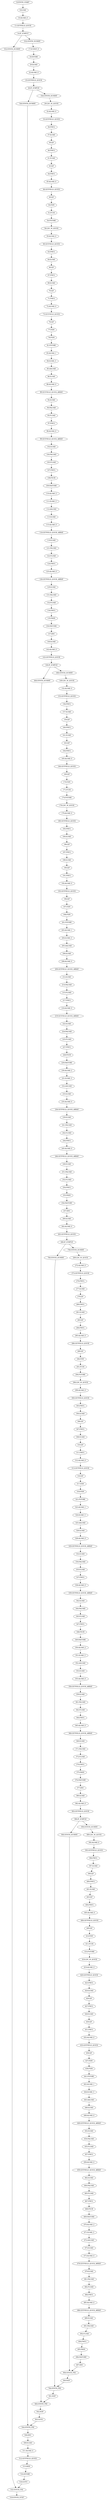 digraph{
"8:SYNTH_START" -> "8:ILOAD";
"8:ILOAD" -> "10:ALOAD_0";
"10:ALOAD_0" -> "11:GETFIELD_QUICK";
"11:GETFIELD_QUICK" -> "14:IF_ICMPGT";
"14:IF_ICMPGT" -> "532:SYNTH_DUMMY";
"14:IF_ICMPGT" -> "-532:SYNTH_DUMMY";
"532:SYNTH_DUMMY" -> "532:SYNTH_PHI";
"-532:SYNTH_DUMMY" -> "17:ICONST_0";
"17:ICONST_0" -> "18:ISTORE";
"18:ISTORE" -> "20:ILOAD";
"20:ILOAD" -> "22:ALOAD_0";
"22:ALOAD_0" -> "23:GETFIELD_QUICK";
"23:GETFIELD_QUICK" -> "26:IF_ICMPGE";
"26:IF_ICMPGE" -> "544:SYNTH_DUMMY";
"26:IF_ICMPGE" -> "-544:SYNTH_DUMMY";
"544:SYNTH_DUMMY" -> "544:SYNTH_PHI";
"-544:SYNTH_DUMMY" -> "29:LDC_W_QUICK";
"29:LDC_W_QUICK" -> "32:ALOAD_0";
"506:IINC" -> "509:ILOAD";
"509:ILOAD" -> "511:ALOAD_0";
"511:ALOAD_0" -> "512:GETFIELD_QUICK";
"512:GETFIELD_QUICK" -> "515:IADD";
"515:IADD" -> "516:ISTORE";
"516:ISTORE" -> "518:GOTO";
"518:GOTO" -> "532:SYNTH_PHI";
"32:ALOAD_0" -> "33:GETFIELD_QUICK";
"33:GETFIELD_QUICK" -> "36:FMUL";
"36:FMUL" -> "37:ILOAD";
"37:ILOAD" -> "39:I2F";
"39:I2F" -> "40:FMUL";
"40:FMUL" -> "41:ILOAD";
"41:ILOAD" -> "43:I2F";
"43:I2F" -> "44:FMUL";
"44:FMUL" -> "45:ALOAD_0";
"45:ALOAD_0" -> "46:GETFIELD_QUICK";
"46:GETFIELD_QUICK" -> "49:I2F";
"49:I2F" -> "50:FDIV";
"50:FDIV" -> "51:FCOS";
"51:FCOS" -> "54:FSTORE";
"54:FSTORE" -> "56:LDC_W_QUICK";
"56:LDC_W_QUICK" -> "59:ALOAD_0";
"59:ALOAD_0" -> "60:GETFIELD_QUICK";
"60:GETFIELD_QUICK" -> "63:FMUL";
"63:FMUL" -> "64:ILOAD";
"64:ILOAD" -> "66:I2F";
"66:I2F" -> "67:FMUL";
"67:FMUL" -> "68:ILOAD";
"68:ILOAD" -> "70:I2F";
"70:I2F" -> "71:FMUL";
"71:FMUL" -> "72:ALOAD_0";
"72:ALOAD_0" -> "73:GETFIELD_QUICK";
"73:GETFIELD_QUICK" -> "76:I2F";
"76:I2F" -> "77:FDIV";
"77:FDIV" -> "78:FSIN";
"78:FSIN" -> "81:FSTORE";
"81:FSTORE" -> "83:ALOAD_1";
"83:ALOAD_1" -> "84:ILOAD_3";
"84:ILOAD_3" -> "85:AALOAD";
"85:AALOAD" -> "86:ILOAD";
"86:ILOAD" -> "88:ALOAD_0";
"88:ALOAD_0" -> "89:GETFIELD_QUICK_ARRAY";
"89:GETFIELD_QUICK_ARRAY" -> "92:ILOAD";
"92:ILOAD" -> "94:FALOAD";
"94:FALOAD" -> "95:FLOAD";
"95:FLOAD" -> "97:FMUL";
"97:FMUL" -> "98:ALOAD_0";
"98:ALOAD_0" -> "99:GETFIELD_QUICK_ARRAY";
"99:GETFIELD_QUICK_ARRAY" -> "102:ILOAD";
"102:ILOAD" -> "104:FALOAD";
"104:FALOAD" -> "105:FLOAD";
"105:FLOAD" -> "107:FMUL";
"107:FMUL" -> "108:FSUB";
"108:FSUB" -> "109:FASTORE";
"109:FASTORE" -> "110:ALOAD_2";
"110:ALOAD_2" -> "111:ILOAD_3";
"111:ILOAD_3" -> "112:AALOAD";
"112:AALOAD" -> "113:ILOAD";
"113:ILOAD" -> "115:ALOAD_0";
"115:ALOAD_0" -> "116:GETFIELD_QUICK_ARRAY";
"116:GETFIELD_QUICK_ARRAY" -> "119:ILOAD";
"119:ILOAD" -> "121:FALOAD";
"121:FALOAD" -> "122:FLOAD";
"122:FLOAD" -> "124:FMUL";
"124:FMUL" -> "125:ALOAD_0";
"125:ALOAD_0" -> "126:GETFIELD_QUICK_ARRAY";
"126:GETFIELD_QUICK_ARRAY" -> "129:ILOAD";
"129:ILOAD" -> "131:FALOAD";
"131:FALOAD" -> "132:FLOAD";
"132:FLOAD" -> "134:FMUL";
"134:FMUL" -> "135:FADD";
"135:FADD" -> "136:FASTORE";
"136:FASTORE" -> "137:IINC";
"137:IINC" -> "140:ILOAD";
"140:ILOAD" -> "142:ALOAD_0";
"142:ALOAD_0" -> "143:GETFIELD_QUICK";
"143:GETFIELD_QUICK" -> "146:IF_ICMPGE";
"146:IF_ICMPGE" -> "664:SYNTH_DUMMY";
"146:IF_ICMPGE" -> "-664:SYNTH_DUMMY";
"664:SYNTH_DUMMY" -> "664:SYNTH_PHI";
"-664:SYNTH_DUMMY" -> "149:LDC_W_QUICK";
"149:LDC_W_QUICK" -> "152:ALOAD_0";
"502:NOP" -> "503:GOTO";
"503:GOTO" -> "544:SYNTH_PHI";
"152:ALOAD_0" -> "153:GETFIELD_QUICK";
"153:GETFIELD_QUICK" -> "156:FMUL";
"156:FMUL" -> "157:ILOAD";
"157:ILOAD" -> "159:I2F";
"159:I2F" -> "160:FMUL";
"160:FMUL" -> "161:ILOAD";
"161:ILOAD" -> "163:I2F";
"163:I2F" -> "164:FMUL";
"164:FMUL" -> "165:ALOAD_0";
"165:ALOAD_0" -> "166:GETFIELD_QUICK";
"166:GETFIELD_QUICK" -> "169:I2F";
"169:I2F" -> "170:FDIV";
"170:FDIV" -> "171:FCOS";
"171:FCOS" -> "174:FSTORE";
"174:FSTORE" -> "176:LDC_W_QUICK";
"176:LDC_W_QUICK" -> "179:ALOAD_0";
"179:ALOAD_0" -> "180:GETFIELD_QUICK";
"180:GETFIELD_QUICK" -> "183:FMUL";
"183:FMUL" -> "184:ILOAD";
"184:ILOAD" -> "186:I2F";
"186:I2F" -> "187:FMUL";
"187:FMUL" -> "188:ILOAD";
"188:ILOAD" -> "190:I2F";
"190:I2F" -> "191:FMUL";
"191:FMUL" -> "192:ALOAD_0";
"192:ALOAD_0" -> "193:GETFIELD_QUICK";
"193:GETFIELD_QUICK" -> "196:I2F";
"196:I2F" -> "197:FDIV";
"197:FDIV" -> "198:FSIN";
"198:FSIN" -> "201:FSTORE";
"201:FSTORE" -> "203:ALOAD_1";
"203:ALOAD_1" -> "204:ILOAD_3";
"204:ILOAD_3" -> "205:AALOAD";
"205:AALOAD" -> "206:ILOAD";
"206:ILOAD" -> "208:ALOAD_0";
"208:ALOAD_0" -> "209:GETFIELD_QUICK_ARRAY";
"209:GETFIELD_QUICK_ARRAY" -> "212:ILOAD";
"212:ILOAD" -> "214:FALOAD";
"214:FALOAD" -> "215:FLOAD";
"215:FLOAD" -> "217:FMUL";
"217:FMUL" -> "218:ALOAD_0";
"218:ALOAD_0" -> "219:GETFIELD_QUICK_ARRAY";
"219:GETFIELD_QUICK_ARRAY" -> "222:ILOAD";
"222:ILOAD" -> "224:FALOAD";
"224:FALOAD" -> "225:FLOAD";
"225:FLOAD" -> "227:FMUL";
"227:FMUL" -> "228:FSUB";
"228:FSUB" -> "229:FASTORE";
"229:FASTORE" -> "230:ALOAD_2";
"230:ALOAD_2" -> "231:ILOAD_3";
"231:ILOAD_3" -> "232:AALOAD";
"232:AALOAD" -> "233:ILOAD";
"233:ILOAD" -> "235:ALOAD_0";
"235:ALOAD_0" -> "236:GETFIELD_QUICK_ARRAY";
"236:GETFIELD_QUICK_ARRAY" -> "239:ILOAD";
"239:ILOAD" -> "241:FALOAD";
"241:FALOAD" -> "242:FLOAD";
"242:FLOAD" -> "244:FMUL";
"244:FMUL" -> "245:ALOAD_0";
"245:ALOAD_0" -> "246:GETFIELD_QUICK_ARRAY";
"246:GETFIELD_QUICK_ARRAY" -> "249:ILOAD";
"249:ILOAD" -> "251:FALOAD";
"251:FALOAD" -> "252:FLOAD";
"252:FLOAD" -> "254:FMUL";
"254:FMUL" -> "255:FADD";
"255:FADD" -> "256:FASTORE";
"256:FASTORE" -> "257:IINC";
"257:IINC" -> "260:ILOAD";
"260:ILOAD" -> "262:ALOAD_0";
"262:ALOAD_0" -> "263:GETFIELD_QUICK";
"263:GETFIELD_QUICK" -> "266:IF_ICMPGE";
"266:IF_ICMPGE" -> "784:SYNTH_DUMMY";
"266:IF_ICMPGE" -> "-784:SYNTH_DUMMY";
"784:SYNTH_DUMMY" -> "784:SYNTH_PHI";
"-784:SYNTH_DUMMY" -> "269:LDC_W_QUICK";
"269:LDC_W_QUICK" -> "272:ALOAD_0";
"501:NOP" -> "664:SYNTH_PHI";
"272:ALOAD_0" -> "273:GETFIELD_QUICK";
"273:GETFIELD_QUICK" -> "276:FMUL";
"276:FMUL" -> "277:ILOAD";
"277:ILOAD" -> "279:I2F";
"279:I2F" -> "280:FMUL";
"280:FMUL" -> "281:ILOAD";
"281:ILOAD" -> "283:I2F";
"283:I2F" -> "284:FMUL";
"284:FMUL" -> "285:ALOAD_0";
"285:ALOAD_0" -> "286:GETFIELD_QUICK";
"286:GETFIELD_QUICK" -> "289:I2F";
"289:I2F" -> "290:FDIV";
"290:FDIV" -> "291:FCOS";
"291:FCOS" -> "294:FSTORE";
"294:FSTORE" -> "296:LDC_W_QUICK";
"296:LDC_W_QUICK" -> "299:ALOAD_0";
"299:ALOAD_0" -> "300:GETFIELD_QUICK";
"300:GETFIELD_QUICK" -> "303:FMUL";
"303:FMUL" -> "304:ILOAD";
"304:ILOAD" -> "306:I2F";
"306:I2F" -> "307:FMUL";
"307:FMUL" -> "308:ILOAD";
"308:ILOAD" -> "310:I2F";
"310:I2F" -> "311:FMUL";
"311:FMUL" -> "312:ALOAD_0";
"312:ALOAD_0" -> "313:GETFIELD_QUICK";
"313:GETFIELD_QUICK" -> "316:I2F";
"316:I2F" -> "317:FDIV";
"317:FDIV" -> "318:FSIN";
"318:FSIN" -> "321:FSTORE";
"321:FSTORE" -> "323:ALOAD_1";
"323:ALOAD_1" -> "324:ILOAD_3";
"324:ILOAD_3" -> "325:AALOAD";
"325:AALOAD" -> "326:ILOAD";
"326:ILOAD" -> "328:ALOAD_0";
"328:ALOAD_0" -> "329:GETFIELD_QUICK_ARRAY";
"329:GETFIELD_QUICK_ARRAY" -> "332:ILOAD";
"332:ILOAD" -> "334:FALOAD";
"334:FALOAD" -> "335:FLOAD";
"335:FLOAD" -> "337:FMUL";
"337:FMUL" -> "338:ALOAD_0";
"338:ALOAD_0" -> "339:GETFIELD_QUICK_ARRAY";
"339:GETFIELD_QUICK_ARRAY" -> "342:ILOAD";
"342:ILOAD" -> "344:FALOAD";
"344:FALOAD" -> "345:FLOAD";
"345:FLOAD" -> "347:FMUL";
"347:FMUL" -> "348:FSUB";
"348:FSUB" -> "349:FASTORE";
"349:FASTORE" -> "350:ALOAD_2";
"350:ALOAD_2" -> "351:ILOAD_3";
"351:ILOAD_3" -> "352:AALOAD";
"352:AALOAD" -> "353:ILOAD";
"353:ILOAD" -> "355:ALOAD_0";
"355:ALOAD_0" -> "356:GETFIELD_QUICK_ARRAY";
"356:GETFIELD_QUICK_ARRAY" -> "359:ILOAD";
"359:ILOAD" -> "361:FALOAD";
"361:FALOAD" -> "362:FLOAD";
"362:FLOAD" -> "364:FMUL";
"364:FMUL" -> "365:ALOAD_0";
"365:ALOAD_0" -> "366:GETFIELD_QUICK_ARRAY";
"366:GETFIELD_QUICK_ARRAY" -> "369:ILOAD";
"369:ILOAD" -> "371:FALOAD";
"371:FALOAD" -> "372:FLOAD";
"372:FLOAD" -> "374:FMUL";
"374:FMUL" -> "375:FADD";
"375:FADD" -> "376:FASTORE";
"376:FASTORE" -> "377:IINC";
"377:IINC" -> "380:ILOAD";
"380:ILOAD" -> "382:ALOAD_0";
"382:ALOAD_0" -> "383:GETFIELD_QUICK";
"383:GETFIELD_QUICK" -> "386:IF_ICMPGE";
"386:IF_ICMPGE" -> "904:SYNTH_DUMMY";
"386:IF_ICMPGE" -> "-904:SYNTH_DUMMY";
"904:SYNTH_DUMMY" -> "904:SYNTH_PHI";
"-904:SYNTH_DUMMY" -> "389:LDC_W_QUICK";
"389:LDC_W_QUICK" -> "392:ALOAD_0";
"500:NOP" -> "784:SYNTH_PHI";
"392:ALOAD_0" -> "393:GETFIELD_QUICK";
"393:GETFIELD_QUICK" -> "396:FMUL";
"396:FMUL" -> "397:ILOAD";
"397:ILOAD" -> "399:I2F";
"399:I2F" -> "400:FMUL";
"400:FMUL" -> "401:ILOAD";
"401:ILOAD" -> "403:I2F";
"403:I2F" -> "404:FMUL";
"404:FMUL" -> "405:ALOAD_0";
"405:ALOAD_0" -> "406:GETFIELD_QUICK";
"406:GETFIELD_QUICK" -> "409:I2F";
"409:I2F" -> "410:FDIV";
"410:FDIV" -> "411:FCOS";
"411:FCOS" -> "414:FSTORE";
"414:FSTORE" -> "416:LDC_W_QUICK";
"416:LDC_W_QUICK" -> "419:ALOAD_0";
"419:ALOAD_0" -> "420:GETFIELD_QUICK";
"420:GETFIELD_QUICK" -> "423:FMUL";
"423:FMUL" -> "424:ILOAD";
"424:ILOAD" -> "426:I2F";
"426:I2F" -> "427:FMUL";
"427:FMUL" -> "428:ILOAD";
"428:ILOAD" -> "430:I2F";
"430:I2F" -> "431:FMUL";
"431:FMUL" -> "432:ALOAD_0";
"432:ALOAD_0" -> "433:GETFIELD_QUICK";
"433:GETFIELD_QUICK" -> "436:I2F";
"436:I2F" -> "437:FDIV";
"437:FDIV" -> "438:FSIN";
"438:FSIN" -> "441:FSTORE";
"441:FSTORE" -> "443:ALOAD_1";
"443:ALOAD_1" -> "444:ILOAD_3";
"444:ILOAD_3" -> "445:AALOAD";
"445:AALOAD" -> "446:ILOAD";
"446:ILOAD" -> "448:ALOAD_0";
"448:ALOAD_0" -> "449:GETFIELD_QUICK_ARRAY";
"449:GETFIELD_QUICK_ARRAY" -> "452:ILOAD";
"452:ILOAD" -> "454:FALOAD";
"454:FALOAD" -> "455:FLOAD";
"455:FLOAD" -> "457:FMUL";
"457:FMUL" -> "458:ALOAD_0";
"458:ALOAD_0" -> "459:GETFIELD_QUICK_ARRAY";
"459:GETFIELD_QUICK_ARRAY" -> "462:ILOAD";
"462:ILOAD" -> "464:FALOAD";
"464:FALOAD" -> "465:FLOAD";
"465:FLOAD" -> "467:FMUL";
"467:FMUL" -> "468:FSUB";
"468:FSUB" -> "469:FASTORE";
"469:FASTORE" -> "470:ALOAD_2";
"470:ALOAD_2" -> "471:ILOAD_3";
"471:ILOAD_3" -> "472:AALOAD";
"472:AALOAD" -> "473:ILOAD";
"473:ILOAD" -> "475:ALOAD_0";
"475:ALOAD_0" -> "476:GETFIELD_QUICK_ARRAY";
"476:GETFIELD_QUICK_ARRAY" -> "479:ILOAD";
"479:ILOAD" -> "481:FALOAD";
"481:FALOAD" -> "482:FLOAD";
"482:FLOAD" -> "484:FMUL";
"484:FMUL" -> "485:ALOAD_0";
"485:ALOAD_0" -> "486:GETFIELD_QUICK_ARRAY";
"486:GETFIELD_QUICK_ARRAY" -> "489:ILOAD";
"489:ILOAD" -> "491:FALOAD";
"491:FALOAD" -> "492:FLOAD";
"492:FLOAD" -> "494:FMUL";
"494:FMUL" -> "495:FADD";
"495:FADD" -> "496:FASTORE";
"496:FASTORE" -> "497:IINC";
"497:IINC" -> "904:SYNTH_PHI";
"904:SYNTH_PHI" -> "500:NOP";
"784:SYNTH_PHI" -> "501:NOP";
"664:SYNTH_PHI" -> "502:NOP";
"544:SYNTH_PHI" -> "506:IINC";
"532:SYNTH_PHI" -> "518:SYNTH_STOP";
}